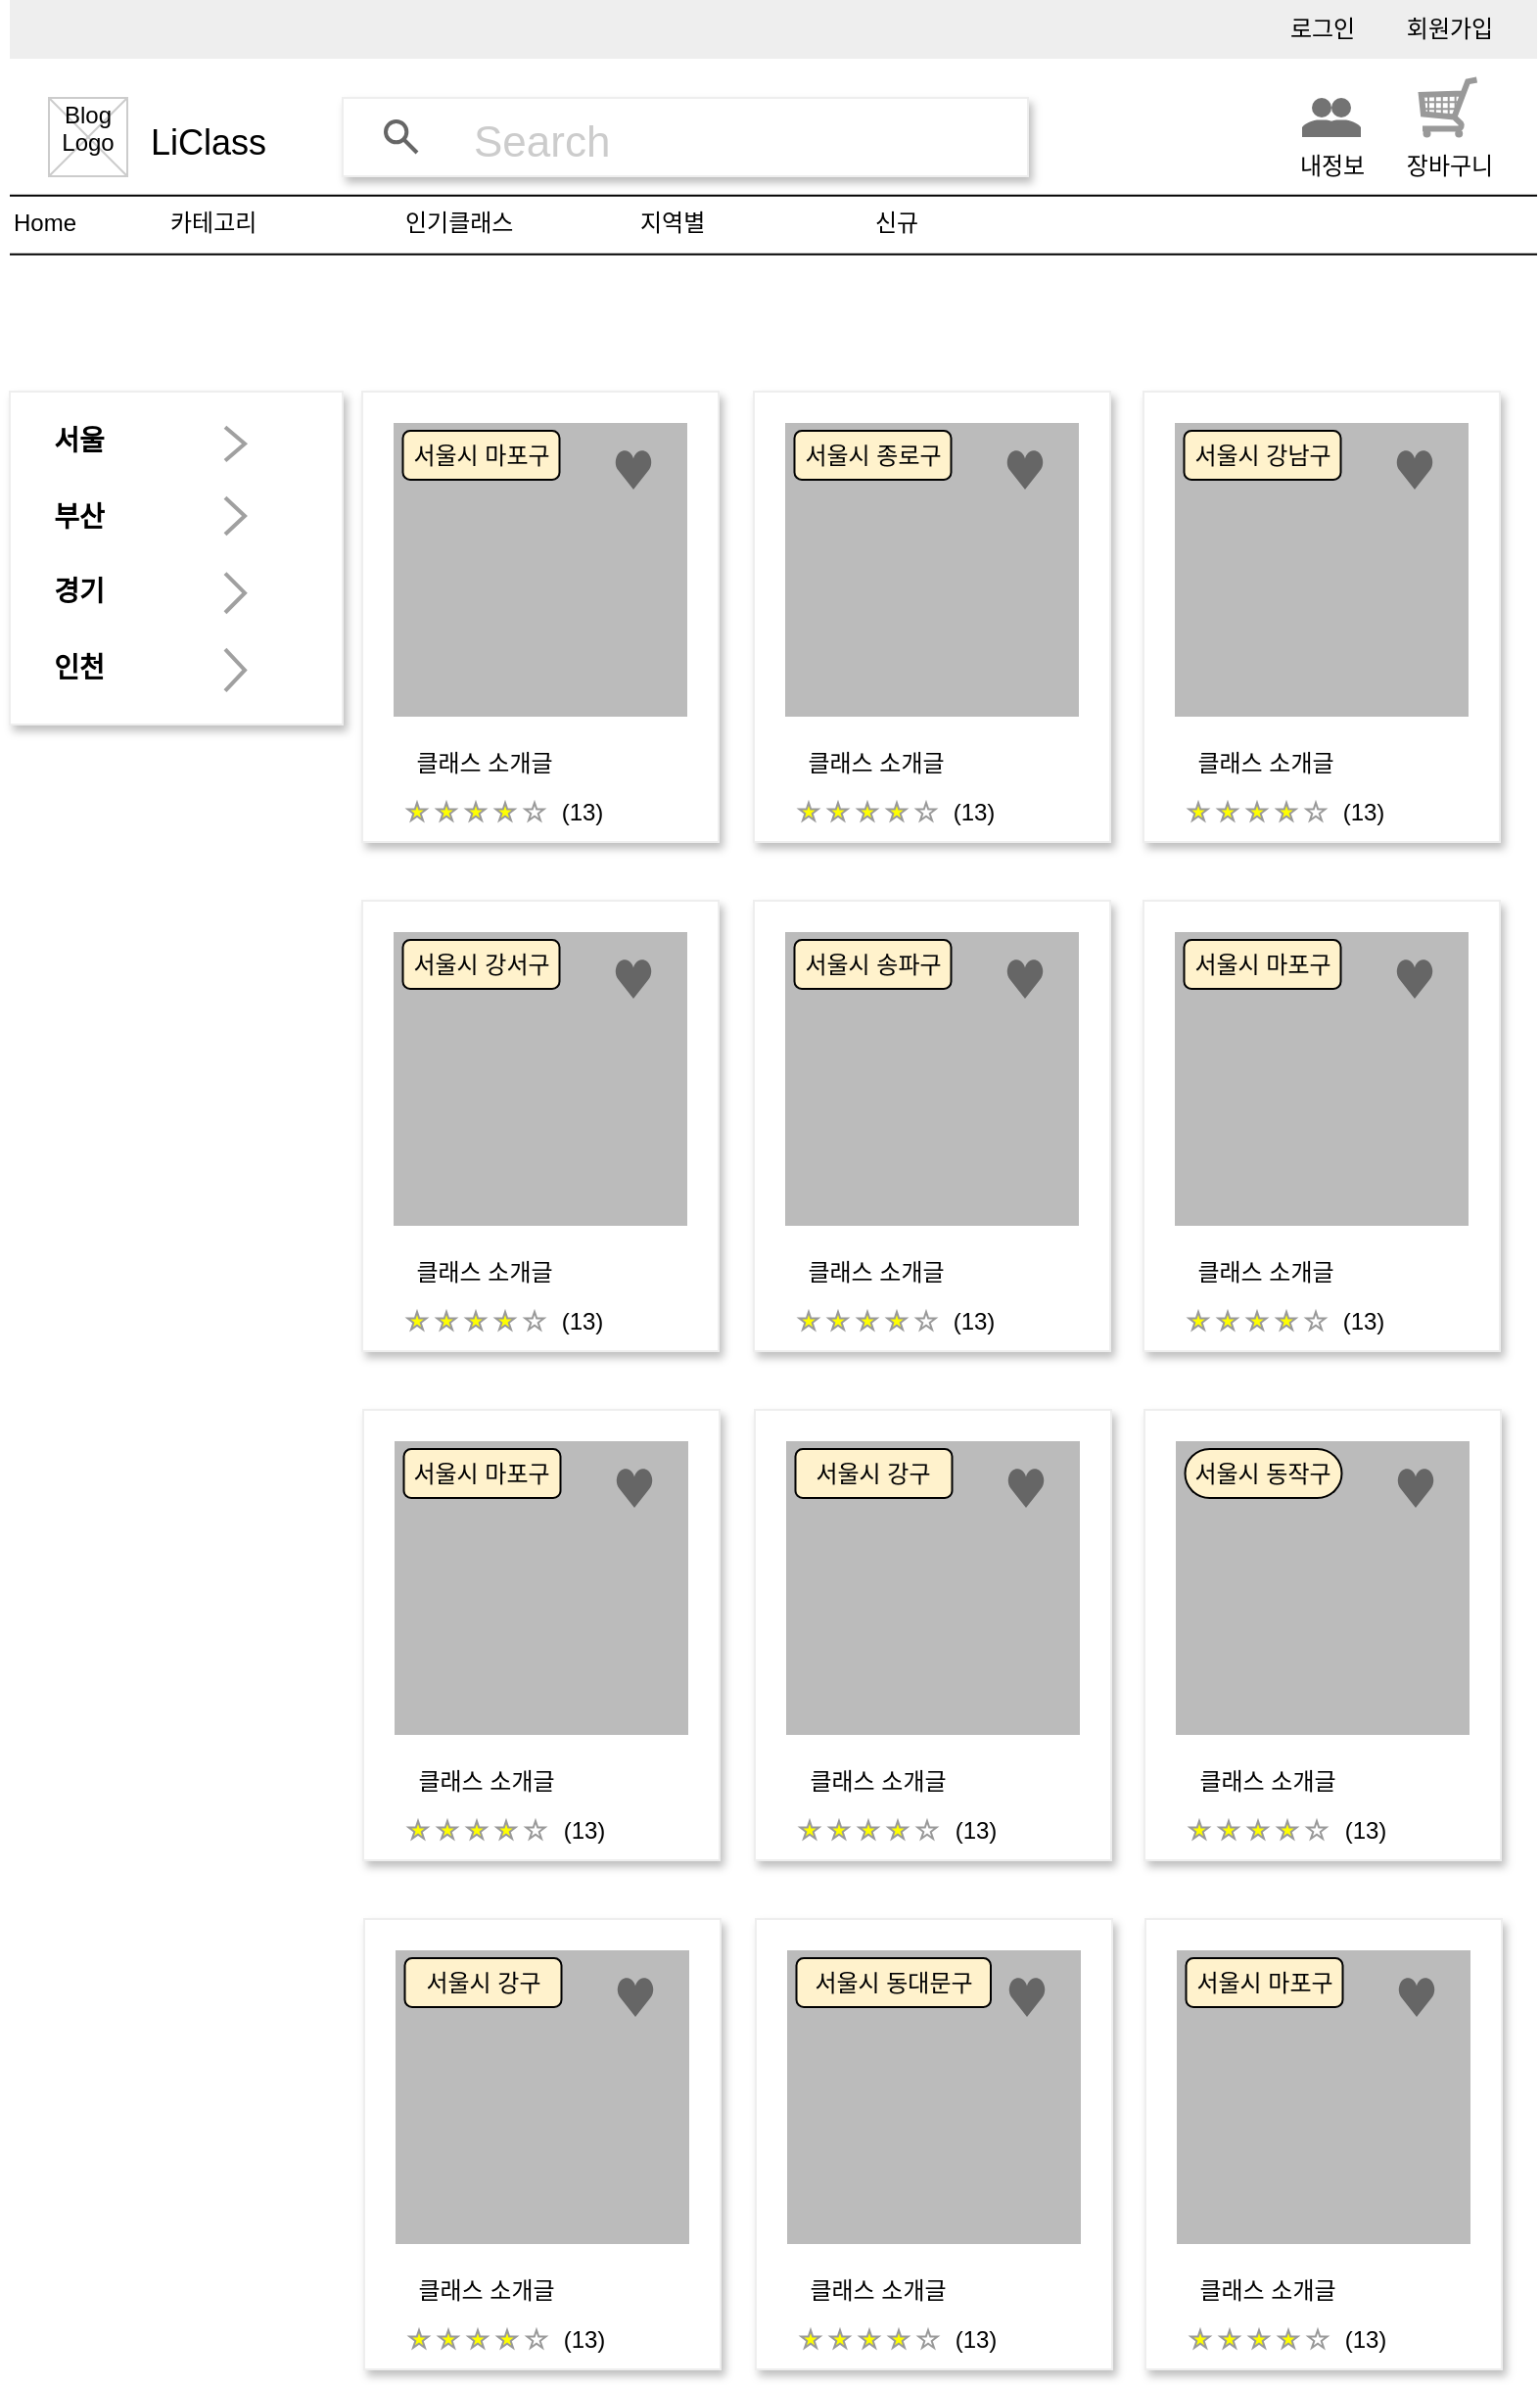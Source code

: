<mxfile version="20.8.23" type="device"><diagram name="페이지-1" id="p_2U0K8ZSQl4DggrSUpr"><mxGraphModel dx="1674" dy="788" grid="1" gridSize="10" guides="1" tooltips="1" connect="1" arrows="1" fold="1" page="1" pageScale="1" pageWidth="827" pageHeight="1169" math="0" shadow="0"><root><mxCell id="0"/><mxCell id="1" parent="0"/><mxCell id="UFVnNwuF15PvavUBU_71-1" value="LiClass" style="text;spacingTop=-5;fontSize=18;fontStyle=0" parent="1" vertex="1"><mxGeometry x="90" y="60" width="230" height="20" as="geometry"/></mxCell><mxCell id="UFVnNwuF15PvavUBU_71-2" value="" style="line;strokeWidth=1" parent="1" vertex="1"><mxGeometry x="20" y="94.83" width="780" height="10" as="geometry"/></mxCell><mxCell id="UFVnNwuF15PvavUBU_71-3" value="" style="line;strokeWidth=1" parent="1" vertex="1"><mxGeometry x="20" y="124.83" width="780" height="10" as="geometry"/></mxCell><mxCell id="UFVnNwuF15PvavUBU_71-4" value="Home" style="text;spacingTop=-5;" parent="1" vertex="1"><mxGeometry x="20" y="104.83" width="30" height="20" as="geometry"/></mxCell><mxCell id="UFVnNwuF15PvavUBU_71-5" value="신규" style="text;spacingTop=-5;" parent="1" vertex="1"><mxGeometry x="460.0" y="104.83" width="30" height="20" as="geometry"/></mxCell><mxCell id="UFVnNwuF15PvavUBU_71-6" value="" style="verticalLabelPosition=bottom;verticalAlign=top;strokeWidth=1;shape=mxgraph.mockup.graphics.iconGrid;strokeColor=#CCCCCC;gridSize=1,1;" parent="1" vertex="1"><mxGeometry x="40" y="50" width="40" height="40" as="geometry"/></mxCell><mxCell id="UFVnNwuF15PvavUBU_71-7" value="Blog &#10;Logo" style="text;spacingTop=-5;align=center" parent="1" vertex="1"><mxGeometry x="40" y="49.83" width="40" height="40" as="geometry"/></mxCell><mxCell id="UFVnNwuF15PvavUBU_71-8" value="카테고리" style="text;spacingTop=-5;" parent="1" vertex="1"><mxGeometry x="100.0" y="104.83" width="30" height="20" as="geometry"/></mxCell><mxCell id="UFVnNwuF15PvavUBU_71-9" value="인기클래스" style="text;spacingTop=-5;" parent="1" vertex="1"><mxGeometry x="220.0" y="104.83" width="30" height="20" as="geometry"/></mxCell><mxCell id="UFVnNwuF15PvavUBU_71-10" value="지역별" style="text;spacingTop=-5;" parent="1" vertex="1"><mxGeometry x="340" y="104.83" width="30" height="20" as="geometry"/></mxCell><mxCell id="UFVnNwuF15PvavUBU_71-11" value="Search" style="dashed=0;shape=rect;shadow=1;strokeColor=#eeeeee;strokeWidth=1;fillColor=#ffffff;fontSize=22;fontColor=#CCCCCC;align=left;spacingLeft=65;" parent="1" vertex="1"><mxGeometry x="190" y="50" width="350" height="40" as="geometry"/></mxCell><mxCell id="UFVnNwuF15PvavUBU_71-12" value="" style="dashed=0;shape=mxgraph.gmdl.search;strokeWidth=2;strokeColor=#666666;" parent="UFVnNwuF15PvavUBU_71-11" vertex="1"><mxGeometry y="0.5" width="16" height="16" relative="1" as="geometry"><mxPoint x="22" y="-8" as="offset"/></mxGeometry></mxCell><mxCell id="UFVnNwuF15PvavUBU_71-13" value="" style="dashed=0;aspect=fixed;verticalLabelPosition=bottom;verticalAlign=top;align=center;shape=mxgraph.gmdl.users;strokeColor=none;fillColor=#737373;shadow=0;sketch=0;" parent="1" vertex="1"><mxGeometry x="680" y="50" width="30" height="20" as="geometry"/></mxCell><mxCell id="UFVnNwuF15PvavUBU_71-14" value="" style="verticalLabelPosition=bottom;shadow=0;dashed=0;align=center;html=1;verticalAlign=top;strokeWidth=1;shape=mxgraph.mockup.misc.shoppingCart;strokeColor=#999999;" parent="1" vertex="1"><mxGeometry x="740" y="40" width="30" height="30" as="geometry"/></mxCell><mxCell id="UFVnNwuF15PvavUBU_71-15" value="내정보" style="text;html=1;align=center;verticalAlign=middle;resizable=0;points=[];autosize=1;strokeColor=none;fillColor=none;" parent="1" vertex="1"><mxGeometry x="665" y="70.0" width="60" height="30" as="geometry"/></mxCell><mxCell id="UFVnNwuF15PvavUBU_71-16" value="장바구니" style="text;html=1;align=center;verticalAlign=middle;resizable=0;points=[];autosize=1;strokeColor=none;fillColor=none;" parent="1" vertex="1"><mxGeometry x="720" y="70.0" width="70" height="30" as="geometry"/></mxCell><mxCell id="UFVnNwuF15PvavUBU_71-17" value="" style="shape=rect;fillColor=#eeeeee;strokeColor=none;" parent="1" vertex="1"><mxGeometry x="20" width="780" height="30" as="geometry"/></mxCell><mxCell id="UFVnNwuF15PvavUBU_71-18" value="로그인" style="text;html=1;align=center;verticalAlign=middle;resizable=0;points=[];autosize=1;strokeColor=none;fillColor=none;" parent="1" vertex="1"><mxGeometry x="660" width="60" height="30" as="geometry"/></mxCell><mxCell id="UFVnNwuF15PvavUBU_71-19" value="회원가입" style="text;html=1;align=center;verticalAlign=middle;resizable=0;points=[];autosize=1;strokeColor=none;fillColor=none;" parent="1" vertex="1"><mxGeometry x="720" width="70" height="30" as="geometry"/></mxCell><mxCell id="UFVnNwuF15PvavUBU_71-20" value="" style="shape=rect;fillColor=#ffffff;strokeColor=#eeeeee;shadow=1;" parent="1" vertex="1"><mxGeometry x="200" y="200" width="182" height="230" as="geometry"/></mxCell><mxCell id="UFVnNwuF15PvavUBU_71-21" value="" style="shape=rect;fillColor=#bbbbbb;strokeColor=none;" parent="UFVnNwuF15PvavUBU_71-20" vertex="1"><mxGeometry width="150" height="150" relative="1" as="geometry"><mxPoint x="16" y="16" as="offset"/></mxGeometry></mxCell><mxCell id="UFVnNwuF15PvavUBU_71-22" value="" style="dashed=0;shape=mxgraph.gmdl.heart;strokeColor=none;fillColor=#666666;" parent="UFVnNwuF15PvavUBU_71-20" vertex="1"><mxGeometry x="1" width="19" height="20" relative="1" as="geometry"><mxPoint x="-53" y="30" as="offset"/></mxGeometry></mxCell><mxCell id="UFVnNwuF15PvavUBU_71-23" value="클래스 소개글" style="text;html=1;align=center;verticalAlign=middle;resizable=0;points=[];autosize=1;strokeColor=none;fillColor=none;" parent="UFVnNwuF15PvavUBU_71-20" vertex="1"><mxGeometry x="12" y="175.002" width="100" height="30" as="geometry"/></mxCell><mxCell id="UFVnNwuF15PvavUBU_71-24" value="" style="verticalLabelPosition=bottom;verticalAlign=top;strokeWidth=1;shape=mxgraph.mockup.misc.rating;strokeColor=#999999;fillColor=#ffff00;emptyFillColor=#ffffff;grade=4;ratingScale=5;ratingStyle=star;" parent="UFVnNwuF15PvavUBU_71-20" vertex="1"><mxGeometry x="23.25" y="210" width="77.5" height="10" as="geometry"/></mxCell><mxCell id="UFVnNwuF15PvavUBU_71-25" value="(13)" style="text;html=1;align=center;verticalAlign=middle;resizable=0;points=[];autosize=1;strokeColor=none;fillColor=none;" parent="UFVnNwuF15PvavUBU_71-20" vertex="1"><mxGeometry x="92.0" y="200" width="40" height="30" as="geometry"/></mxCell><mxCell id="UFVnNwuF15PvavUBU_71-107" value="서울시 마포구" style="rounded=1;whiteSpace=wrap;html=1;fillColor=#FFF2CC;" parent="UFVnNwuF15PvavUBU_71-20" vertex="1"><mxGeometry x="20.75" y="20" width="80" height="25" as="geometry"/></mxCell><mxCell id="UFVnNwuF15PvavUBU_71-26" value="" style="shape=rect;fillColor=#ffffff;strokeColor=#eeeeee;shadow=1;" parent="1" vertex="1"><mxGeometry x="400" y="200" width="182" height="230" as="geometry"/></mxCell><mxCell id="UFVnNwuF15PvavUBU_71-27" value="" style="shape=rect;fillColor=#bbbbbb;strokeColor=none;" parent="UFVnNwuF15PvavUBU_71-26" vertex="1"><mxGeometry width="150" height="150" relative="1" as="geometry"><mxPoint x="16" y="16" as="offset"/></mxGeometry></mxCell><mxCell id="UFVnNwuF15PvavUBU_71-28" value="" style="dashed=0;shape=mxgraph.gmdl.heart;strokeColor=none;fillColor=#666666;" parent="UFVnNwuF15PvavUBU_71-26" vertex="1"><mxGeometry x="1" width="19" height="20" relative="1" as="geometry"><mxPoint x="-53" y="30" as="offset"/></mxGeometry></mxCell><mxCell id="UFVnNwuF15PvavUBU_71-29" value="클래스 소개글" style="text;html=1;align=center;verticalAlign=middle;resizable=0;points=[];autosize=1;strokeColor=none;fillColor=none;" parent="UFVnNwuF15PvavUBU_71-26" vertex="1"><mxGeometry x="12" y="175.002" width="100" height="30" as="geometry"/></mxCell><mxCell id="UFVnNwuF15PvavUBU_71-30" value="" style="verticalLabelPosition=bottom;verticalAlign=top;strokeWidth=1;shape=mxgraph.mockup.misc.rating;strokeColor=#999999;fillColor=#ffff00;emptyFillColor=#ffffff;grade=4;ratingScale=5;ratingStyle=star;" parent="UFVnNwuF15PvavUBU_71-26" vertex="1"><mxGeometry x="23.25" y="210" width="77.5" height="10" as="geometry"/></mxCell><mxCell id="UFVnNwuF15PvavUBU_71-31" value="(13)" style="text;html=1;align=center;verticalAlign=middle;resizable=0;points=[];autosize=1;strokeColor=none;fillColor=none;" parent="UFVnNwuF15PvavUBU_71-26" vertex="1"><mxGeometry x="92.0" y="200" width="40" height="30" as="geometry"/></mxCell><mxCell id="UFVnNwuF15PvavUBU_71-108" value="서울시 종로구" style="rounded=1;whiteSpace=wrap;html=1;fillColor=#FFF2CC;" parent="UFVnNwuF15PvavUBU_71-26" vertex="1"><mxGeometry x="20.75" y="20" width="80" height="25" as="geometry"/></mxCell><mxCell id="UFVnNwuF15PvavUBU_71-32" value="" style="shape=rect;fillColor=#ffffff;strokeColor=#eeeeee;shadow=1;" parent="1" vertex="1"><mxGeometry x="599" y="200" width="182" height="230" as="geometry"/></mxCell><mxCell id="UFVnNwuF15PvavUBU_71-33" value="" style="shape=rect;fillColor=#bbbbbb;strokeColor=none;" parent="UFVnNwuF15PvavUBU_71-32" vertex="1"><mxGeometry width="150" height="150" relative="1" as="geometry"><mxPoint x="16" y="16" as="offset"/></mxGeometry></mxCell><mxCell id="UFVnNwuF15PvavUBU_71-34" value="" style="dashed=0;shape=mxgraph.gmdl.heart;strokeColor=none;fillColor=#666666;" parent="UFVnNwuF15PvavUBU_71-32" vertex="1"><mxGeometry x="1" width="19" height="20" relative="1" as="geometry"><mxPoint x="-53" y="30" as="offset"/></mxGeometry></mxCell><mxCell id="UFVnNwuF15PvavUBU_71-35" value="클래스 소개글" style="text;html=1;align=center;verticalAlign=middle;resizable=0;points=[];autosize=1;strokeColor=none;fillColor=none;" parent="UFVnNwuF15PvavUBU_71-32" vertex="1"><mxGeometry x="12" y="175.002" width="100" height="30" as="geometry"/></mxCell><mxCell id="UFVnNwuF15PvavUBU_71-36" value="" style="verticalLabelPosition=bottom;verticalAlign=top;strokeWidth=1;shape=mxgraph.mockup.misc.rating;strokeColor=#999999;fillColor=#ffff00;emptyFillColor=#ffffff;grade=4;ratingScale=5;ratingStyle=star;" parent="UFVnNwuF15PvavUBU_71-32" vertex="1"><mxGeometry x="23.25" y="210" width="77.5" height="10" as="geometry"/></mxCell><mxCell id="UFVnNwuF15PvavUBU_71-37" value="(13)" style="text;html=1;align=center;verticalAlign=middle;resizable=0;points=[];autosize=1;strokeColor=none;fillColor=none;" parent="UFVnNwuF15PvavUBU_71-32" vertex="1"><mxGeometry x="92.0" y="200" width="40" height="30" as="geometry"/></mxCell><mxCell id="UFVnNwuF15PvavUBU_71-109" value="서울시 강남구" style="rounded=1;whiteSpace=wrap;html=1;fillColor=#FFF2CC;" parent="UFVnNwuF15PvavUBU_71-32" vertex="1"><mxGeometry x="20.75" y="20" width="80" height="25" as="geometry"/></mxCell><mxCell id="UFVnNwuF15PvavUBU_71-38" value="" style="perimeter=none;dashed=0;shape=rect;fillColor=#ffffff;strokeColor=#eeeeee;shadow=1;" parent="1" vertex="1"><mxGeometry x="20" y="200" width="170" height="170" as="geometry"/></mxCell><mxCell id="UFVnNwuF15PvavUBU_71-52" value="" style="shape=rect;fillColor=#ffffff;strokeColor=#eeeeee;shadow=1;" parent="1" vertex="1"><mxGeometry x="200" y="460" width="182" height="230" as="geometry"/></mxCell><mxCell id="UFVnNwuF15PvavUBU_71-53" value="" style="shape=rect;fillColor=#bbbbbb;strokeColor=none;" parent="UFVnNwuF15PvavUBU_71-52" vertex="1"><mxGeometry width="150" height="150" relative="1" as="geometry"><mxPoint x="16" y="16" as="offset"/></mxGeometry></mxCell><mxCell id="UFVnNwuF15PvavUBU_71-54" value="" style="dashed=0;shape=mxgraph.gmdl.heart;strokeColor=none;fillColor=#666666;" parent="UFVnNwuF15PvavUBU_71-52" vertex="1"><mxGeometry x="1" width="19" height="20" relative="1" as="geometry"><mxPoint x="-53" y="30" as="offset"/></mxGeometry></mxCell><mxCell id="UFVnNwuF15PvavUBU_71-55" value="클래스 소개글" style="text;html=1;align=center;verticalAlign=middle;resizable=0;points=[];autosize=1;strokeColor=none;fillColor=none;" parent="UFVnNwuF15PvavUBU_71-52" vertex="1"><mxGeometry x="12" y="175.002" width="100" height="30" as="geometry"/></mxCell><mxCell id="UFVnNwuF15PvavUBU_71-56" value="" style="verticalLabelPosition=bottom;verticalAlign=top;strokeWidth=1;shape=mxgraph.mockup.misc.rating;strokeColor=#999999;fillColor=#ffff00;emptyFillColor=#ffffff;grade=4;ratingScale=5;ratingStyle=star;" parent="UFVnNwuF15PvavUBU_71-52" vertex="1"><mxGeometry x="23.25" y="210" width="77.5" height="10" as="geometry"/></mxCell><mxCell id="UFVnNwuF15PvavUBU_71-57" value="(13)" style="text;html=1;align=center;verticalAlign=middle;resizable=0;points=[];autosize=1;strokeColor=none;fillColor=none;" parent="UFVnNwuF15PvavUBU_71-52" vertex="1"><mxGeometry x="92.0" y="200" width="40" height="30" as="geometry"/></mxCell><mxCell id="UFVnNwuF15PvavUBU_71-110" value="서울시 강서구" style="rounded=1;whiteSpace=wrap;html=1;fillColor=#FFF2CC;" parent="UFVnNwuF15PvavUBU_71-52" vertex="1"><mxGeometry x="20.75" y="20" width="80" height="25" as="geometry"/></mxCell><mxCell id="UFVnNwuF15PvavUBU_71-58" value="" style="shape=rect;fillColor=#ffffff;strokeColor=#eeeeee;shadow=1;" parent="1" vertex="1"><mxGeometry x="400" y="460" width="182" height="230" as="geometry"/></mxCell><mxCell id="UFVnNwuF15PvavUBU_71-59" value="" style="shape=rect;fillColor=#bbbbbb;strokeColor=none;" parent="UFVnNwuF15PvavUBU_71-58" vertex="1"><mxGeometry width="150" height="150" relative="1" as="geometry"><mxPoint x="16" y="16" as="offset"/></mxGeometry></mxCell><mxCell id="UFVnNwuF15PvavUBU_71-60" value="" style="dashed=0;shape=mxgraph.gmdl.heart;strokeColor=none;fillColor=#666666;" parent="UFVnNwuF15PvavUBU_71-58" vertex="1"><mxGeometry x="1" width="19" height="20" relative="1" as="geometry"><mxPoint x="-53" y="30" as="offset"/></mxGeometry></mxCell><mxCell id="UFVnNwuF15PvavUBU_71-61" value="클래스 소개글" style="text;html=1;align=center;verticalAlign=middle;resizable=0;points=[];autosize=1;strokeColor=none;fillColor=none;" parent="UFVnNwuF15PvavUBU_71-58" vertex="1"><mxGeometry x="12" y="175.002" width="100" height="30" as="geometry"/></mxCell><mxCell id="UFVnNwuF15PvavUBU_71-62" value="" style="verticalLabelPosition=bottom;verticalAlign=top;strokeWidth=1;shape=mxgraph.mockup.misc.rating;strokeColor=#999999;fillColor=#ffff00;emptyFillColor=#ffffff;grade=4;ratingScale=5;ratingStyle=star;" parent="UFVnNwuF15PvavUBU_71-58" vertex="1"><mxGeometry x="23.25" y="210" width="77.5" height="10" as="geometry"/></mxCell><mxCell id="UFVnNwuF15PvavUBU_71-63" value="(13)" style="text;html=1;align=center;verticalAlign=middle;resizable=0;points=[];autosize=1;strokeColor=none;fillColor=none;" parent="UFVnNwuF15PvavUBU_71-58" vertex="1"><mxGeometry x="92.0" y="200" width="40" height="30" as="geometry"/></mxCell><mxCell id="UFVnNwuF15PvavUBU_71-111" value="서울시 송파구" style="rounded=1;whiteSpace=wrap;html=1;fillColor=#FFF2CC;" parent="UFVnNwuF15PvavUBU_71-58" vertex="1"><mxGeometry x="20.75" y="20" width="80" height="25" as="geometry"/></mxCell><mxCell id="UFVnNwuF15PvavUBU_71-64" value="" style="shape=rect;fillColor=#ffffff;strokeColor=#eeeeee;shadow=1;" parent="1" vertex="1"><mxGeometry x="599" y="460" width="182" height="230" as="geometry"/></mxCell><mxCell id="UFVnNwuF15PvavUBU_71-65" value="" style="shape=rect;fillColor=#bbbbbb;strokeColor=none;" parent="UFVnNwuF15PvavUBU_71-64" vertex="1"><mxGeometry width="150" height="150" relative="1" as="geometry"><mxPoint x="16" y="16" as="offset"/></mxGeometry></mxCell><mxCell id="UFVnNwuF15PvavUBU_71-66" value="" style="dashed=0;shape=mxgraph.gmdl.heart;strokeColor=none;fillColor=#666666;" parent="UFVnNwuF15PvavUBU_71-64" vertex="1"><mxGeometry x="1" width="19" height="20" relative="1" as="geometry"><mxPoint x="-53" y="30" as="offset"/></mxGeometry></mxCell><mxCell id="UFVnNwuF15PvavUBU_71-67" value="클래스 소개글" style="text;html=1;align=center;verticalAlign=middle;resizable=0;points=[];autosize=1;strokeColor=none;fillColor=none;" parent="UFVnNwuF15PvavUBU_71-64" vertex="1"><mxGeometry x="12" y="175.002" width="100" height="30" as="geometry"/></mxCell><mxCell id="UFVnNwuF15PvavUBU_71-68" value="" style="verticalLabelPosition=bottom;verticalAlign=top;strokeWidth=1;shape=mxgraph.mockup.misc.rating;strokeColor=#999999;fillColor=#ffff00;emptyFillColor=#ffffff;grade=4;ratingScale=5;ratingStyle=star;" parent="UFVnNwuF15PvavUBU_71-64" vertex="1"><mxGeometry x="23.25" y="210" width="77.5" height="10" as="geometry"/></mxCell><mxCell id="UFVnNwuF15PvavUBU_71-69" value="(13)" style="text;html=1;align=center;verticalAlign=middle;resizable=0;points=[];autosize=1;strokeColor=none;fillColor=none;" parent="UFVnNwuF15PvavUBU_71-64" vertex="1"><mxGeometry x="92.0" y="200" width="40" height="30" as="geometry"/></mxCell><mxCell id="UFVnNwuF15PvavUBU_71-112" value="서울시 마포구" style="rounded=1;whiteSpace=wrap;html=1;fillColor=#FFF2CC;" parent="UFVnNwuF15PvavUBU_71-64" vertex="1"><mxGeometry x="20.75" y="20" width="80" height="25" as="geometry"/></mxCell><mxCell id="UFVnNwuF15PvavUBU_71-70" value="" style="shape=rect;fillColor=#ffffff;strokeColor=#eeeeee;shadow=1;" parent="1" vertex="1"><mxGeometry x="200.5" y="720" width="182" height="230" as="geometry"/></mxCell><mxCell id="UFVnNwuF15PvavUBU_71-71" value="" style="shape=rect;fillColor=#bbbbbb;strokeColor=none;" parent="UFVnNwuF15PvavUBU_71-70" vertex="1"><mxGeometry width="150" height="150" relative="1" as="geometry"><mxPoint x="16" y="16" as="offset"/></mxGeometry></mxCell><mxCell id="UFVnNwuF15PvavUBU_71-72" value="" style="dashed=0;shape=mxgraph.gmdl.heart;strokeColor=none;fillColor=#666666;" parent="UFVnNwuF15PvavUBU_71-70" vertex="1"><mxGeometry x="1" width="19" height="20" relative="1" as="geometry"><mxPoint x="-53" y="30" as="offset"/></mxGeometry></mxCell><mxCell id="UFVnNwuF15PvavUBU_71-73" value="클래스 소개글" style="text;html=1;align=center;verticalAlign=middle;resizable=0;points=[];autosize=1;strokeColor=none;fillColor=none;" parent="UFVnNwuF15PvavUBU_71-70" vertex="1"><mxGeometry x="12" y="175.002" width="100" height="30" as="geometry"/></mxCell><mxCell id="UFVnNwuF15PvavUBU_71-74" value="" style="verticalLabelPosition=bottom;verticalAlign=top;strokeWidth=1;shape=mxgraph.mockup.misc.rating;strokeColor=#999999;fillColor=#ffff00;emptyFillColor=#ffffff;grade=4;ratingScale=5;ratingStyle=star;" parent="UFVnNwuF15PvavUBU_71-70" vertex="1"><mxGeometry x="23.25" y="210" width="77.5" height="10" as="geometry"/></mxCell><mxCell id="UFVnNwuF15PvavUBU_71-75" value="(13)" style="text;html=1;align=center;verticalAlign=middle;resizable=0;points=[];autosize=1;strokeColor=none;fillColor=none;" parent="UFVnNwuF15PvavUBU_71-70" vertex="1"><mxGeometry x="92.0" y="200" width="40" height="30" as="geometry"/></mxCell><mxCell id="UFVnNwuF15PvavUBU_71-113" value="서울시 마포구" style="rounded=1;whiteSpace=wrap;html=1;fillColor=#FFF2CC;" parent="UFVnNwuF15PvavUBU_71-70" vertex="1"><mxGeometry x="20.75" y="20" width="80" height="25" as="geometry"/></mxCell><mxCell id="UFVnNwuF15PvavUBU_71-76" value="" style="shape=rect;fillColor=#ffffff;strokeColor=#eeeeee;shadow=1;" parent="1" vertex="1"><mxGeometry x="400.5" y="720" width="182" height="230" as="geometry"/></mxCell><mxCell id="UFVnNwuF15PvavUBU_71-77" value="" style="shape=rect;fillColor=#bbbbbb;strokeColor=none;" parent="UFVnNwuF15PvavUBU_71-76" vertex="1"><mxGeometry width="150" height="150" relative="1" as="geometry"><mxPoint x="16" y="16" as="offset"/></mxGeometry></mxCell><mxCell id="UFVnNwuF15PvavUBU_71-78" value="" style="dashed=0;shape=mxgraph.gmdl.heart;strokeColor=none;fillColor=#666666;" parent="UFVnNwuF15PvavUBU_71-76" vertex="1"><mxGeometry x="1" width="19" height="20" relative="1" as="geometry"><mxPoint x="-53" y="30" as="offset"/></mxGeometry></mxCell><mxCell id="UFVnNwuF15PvavUBU_71-79" value="클래스 소개글" style="text;html=1;align=center;verticalAlign=middle;resizable=0;points=[];autosize=1;strokeColor=none;fillColor=none;" parent="UFVnNwuF15PvavUBU_71-76" vertex="1"><mxGeometry x="12" y="175.002" width="100" height="30" as="geometry"/></mxCell><mxCell id="UFVnNwuF15PvavUBU_71-80" value="" style="verticalLabelPosition=bottom;verticalAlign=top;strokeWidth=1;shape=mxgraph.mockup.misc.rating;strokeColor=#999999;fillColor=#ffff00;emptyFillColor=#ffffff;grade=4;ratingScale=5;ratingStyle=star;" parent="UFVnNwuF15PvavUBU_71-76" vertex="1"><mxGeometry x="23.25" y="210" width="77.5" height="10" as="geometry"/></mxCell><mxCell id="UFVnNwuF15PvavUBU_71-81" value="(13)" style="text;html=1;align=center;verticalAlign=middle;resizable=0;points=[];autosize=1;strokeColor=none;fillColor=none;" parent="UFVnNwuF15PvavUBU_71-76" vertex="1"><mxGeometry x="92.0" y="200" width="40" height="30" as="geometry"/></mxCell><mxCell id="UFVnNwuF15PvavUBU_71-114" value="서울시 강구" style="rounded=1;whiteSpace=wrap;html=1;fillColor=#FFF2CC;" parent="UFVnNwuF15PvavUBU_71-76" vertex="1"><mxGeometry x="20.75" y="20" width="80" height="25" as="geometry"/></mxCell><mxCell id="UFVnNwuF15PvavUBU_71-82" value="" style="shape=rect;fillColor=#ffffff;strokeColor=#eeeeee;shadow=1;" parent="1" vertex="1"><mxGeometry x="599.5" y="720" width="182" height="230" as="geometry"/></mxCell><mxCell id="UFVnNwuF15PvavUBU_71-83" value="" style="shape=rect;fillColor=#bbbbbb;strokeColor=none;" parent="UFVnNwuF15PvavUBU_71-82" vertex="1"><mxGeometry width="150" height="150" relative="1" as="geometry"><mxPoint x="16" y="16" as="offset"/></mxGeometry></mxCell><mxCell id="UFVnNwuF15PvavUBU_71-84" value="" style="dashed=0;shape=mxgraph.gmdl.heart;strokeColor=none;fillColor=#666666;" parent="UFVnNwuF15PvavUBU_71-82" vertex="1"><mxGeometry x="1" width="19" height="20" relative="1" as="geometry"><mxPoint x="-53" y="30" as="offset"/></mxGeometry></mxCell><mxCell id="UFVnNwuF15PvavUBU_71-85" value="클래스 소개글" style="text;html=1;align=center;verticalAlign=middle;resizable=0;points=[];autosize=1;strokeColor=none;fillColor=none;" parent="UFVnNwuF15PvavUBU_71-82" vertex="1"><mxGeometry x="12" y="175.002" width="100" height="30" as="geometry"/></mxCell><mxCell id="UFVnNwuF15PvavUBU_71-86" value="" style="verticalLabelPosition=bottom;verticalAlign=top;strokeWidth=1;shape=mxgraph.mockup.misc.rating;strokeColor=#999999;fillColor=#ffff00;emptyFillColor=#ffffff;grade=4;ratingScale=5;ratingStyle=star;" parent="UFVnNwuF15PvavUBU_71-82" vertex="1"><mxGeometry x="23.25" y="210" width="77.5" height="10" as="geometry"/></mxCell><mxCell id="UFVnNwuF15PvavUBU_71-87" value="(13)" style="text;html=1;align=center;verticalAlign=middle;resizable=0;points=[];autosize=1;strokeColor=none;fillColor=none;" parent="UFVnNwuF15PvavUBU_71-82" vertex="1"><mxGeometry x="92.0" y="200" width="40" height="30" as="geometry"/></mxCell><mxCell id="UFVnNwuF15PvavUBU_71-115" value="서울시 동작구" style="rounded=1;whiteSpace=wrap;html=1;fillColor=#FFF2CC;arcSize=50;" parent="UFVnNwuF15PvavUBU_71-82" vertex="1"><mxGeometry x="20.75" y="20" width="80" height="25" as="geometry"/></mxCell><mxCell id="UFVnNwuF15PvavUBU_71-88" value="" style="shape=rect;fillColor=#ffffff;strokeColor=#eeeeee;shadow=1;" parent="1" vertex="1"><mxGeometry x="201" y="980" width="182" height="230" as="geometry"/></mxCell><mxCell id="UFVnNwuF15PvavUBU_71-89" value="" style="shape=rect;fillColor=#bbbbbb;strokeColor=none;" parent="UFVnNwuF15PvavUBU_71-88" vertex="1"><mxGeometry width="150" height="150" relative="1" as="geometry"><mxPoint x="16" y="16" as="offset"/></mxGeometry></mxCell><mxCell id="UFVnNwuF15PvavUBU_71-90" value="" style="dashed=0;shape=mxgraph.gmdl.heart;strokeColor=none;fillColor=#666666;" parent="UFVnNwuF15PvavUBU_71-88" vertex="1"><mxGeometry x="1" width="19" height="20" relative="1" as="geometry"><mxPoint x="-53" y="30" as="offset"/></mxGeometry></mxCell><mxCell id="UFVnNwuF15PvavUBU_71-91" value="클래스 소개글" style="text;html=1;align=center;verticalAlign=middle;resizable=0;points=[];autosize=1;strokeColor=none;fillColor=none;" parent="UFVnNwuF15PvavUBU_71-88" vertex="1"><mxGeometry x="12" y="175.002" width="100" height="30" as="geometry"/></mxCell><mxCell id="UFVnNwuF15PvavUBU_71-92" value="" style="verticalLabelPosition=bottom;verticalAlign=top;strokeWidth=1;shape=mxgraph.mockup.misc.rating;strokeColor=#999999;fillColor=#ffff00;emptyFillColor=#ffffff;grade=4;ratingScale=5;ratingStyle=star;" parent="UFVnNwuF15PvavUBU_71-88" vertex="1"><mxGeometry x="23.25" y="210" width="77.5" height="10" as="geometry"/></mxCell><mxCell id="UFVnNwuF15PvavUBU_71-93" value="(13)" style="text;html=1;align=center;verticalAlign=middle;resizable=0;points=[];autosize=1;strokeColor=none;fillColor=none;" parent="UFVnNwuF15PvavUBU_71-88" vertex="1"><mxGeometry x="92.0" y="200" width="40" height="30" as="geometry"/></mxCell><mxCell id="UFVnNwuF15PvavUBU_71-116" value="서울시 강구" style="rounded=1;whiteSpace=wrap;html=1;fillColor=#FFF2CC;" parent="UFVnNwuF15PvavUBU_71-88" vertex="1"><mxGeometry x="20.75" y="20" width="80" height="25" as="geometry"/></mxCell><mxCell id="UFVnNwuF15PvavUBU_71-94" value="" style="shape=rect;fillColor=#ffffff;strokeColor=#eeeeee;shadow=1;" parent="1" vertex="1"><mxGeometry x="401" y="980" width="182" height="230" as="geometry"/></mxCell><mxCell id="UFVnNwuF15PvavUBU_71-95" value="" style="shape=rect;fillColor=#bbbbbb;strokeColor=none;" parent="UFVnNwuF15PvavUBU_71-94" vertex="1"><mxGeometry width="150" height="150" relative="1" as="geometry"><mxPoint x="16" y="16" as="offset"/></mxGeometry></mxCell><mxCell id="UFVnNwuF15PvavUBU_71-96" value="" style="dashed=0;shape=mxgraph.gmdl.heart;strokeColor=none;fillColor=#666666;" parent="UFVnNwuF15PvavUBU_71-94" vertex="1"><mxGeometry x="1" width="19" height="20" relative="1" as="geometry"><mxPoint x="-53" y="30" as="offset"/></mxGeometry></mxCell><mxCell id="UFVnNwuF15PvavUBU_71-97" value="클래스 소개글" style="text;html=1;align=center;verticalAlign=middle;resizable=0;points=[];autosize=1;strokeColor=none;fillColor=none;" parent="UFVnNwuF15PvavUBU_71-94" vertex="1"><mxGeometry x="12" y="175.002" width="100" height="30" as="geometry"/></mxCell><mxCell id="UFVnNwuF15PvavUBU_71-98" value="" style="verticalLabelPosition=bottom;verticalAlign=top;strokeWidth=1;shape=mxgraph.mockup.misc.rating;strokeColor=#999999;fillColor=#ffff00;emptyFillColor=#ffffff;grade=4;ratingScale=5;ratingStyle=star;" parent="UFVnNwuF15PvavUBU_71-94" vertex="1"><mxGeometry x="23.25" y="210" width="77.5" height="10" as="geometry"/></mxCell><mxCell id="UFVnNwuF15PvavUBU_71-99" value="(13)" style="text;html=1;align=center;verticalAlign=middle;resizable=0;points=[];autosize=1;strokeColor=none;fillColor=none;" parent="UFVnNwuF15PvavUBU_71-94" vertex="1"><mxGeometry x="92.0" y="200" width="40" height="30" as="geometry"/></mxCell><mxCell id="UFVnNwuF15PvavUBU_71-117" value="서울시 동대문구" style="rounded=1;whiteSpace=wrap;html=1;fillColor=#FFF2CC;" parent="UFVnNwuF15PvavUBU_71-94" vertex="1"><mxGeometry x="20.75" y="20" width="99.25" height="25" as="geometry"/></mxCell><mxCell id="UFVnNwuF15PvavUBU_71-100" value="" style="shape=rect;fillColor=#ffffff;strokeColor=#eeeeee;shadow=1;" parent="1" vertex="1"><mxGeometry x="600" y="980" width="182" height="230" as="geometry"/></mxCell><mxCell id="UFVnNwuF15PvavUBU_71-101" value="" style="shape=rect;fillColor=#bbbbbb;strokeColor=none;" parent="UFVnNwuF15PvavUBU_71-100" vertex="1"><mxGeometry width="150" height="150" relative="1" as="geometry"><mxPoint x="16" y="16" as="offset"/></mxGeometry></mxCell><mxCell id="UFVnNwuF15PvavUBU_71-102" value="" style="dashed=0;shape=mxgraph.gmdl.heart;strokeColor=none;fillColor=#666666;" parent="UFVnNwuF15PvavUBU_71-100" vertex="1"><mxGeometry x="1" width="19" height="20" relative="1" as="geometry"><mxPoint x="-53" y="30" as="offset"/></mxGeometry></mxCell><mxCell id="UFVnNwuF15PvavUBU_71-103" value="클래스 소개글" style="text;html=1;align=center;verticalAlign=middle;resizable=0;points=[];autosize=1;strokeColor=none;fillColor=none;" parent="UFVnNwuF15PvavUBU_71-100" vertex="1"><mxGeometry x="12" y="175.002" width="100" height="30" as="geometry"/></mxCell><mxCell id="UFVnNwuF15PvavUBU_71-104" value="" style="verticalLabelPosition=bottom;verticalAlign=top;strokeWidth=1;shape=mxgraph.mockup.misc.rating;strokeColor=#999999;fillColor=#ffff00;emptyFillColor=#ffffff;grade=4;ratingScale=5;ratingStyle=star;" parent="UFVnNwuF15PvavUBU_71-100" vertex="1"><mxGeometry x="23.25" y="210" width="77.5" height="10" as="geometry"/></mxCell><mxCell id="UFVnNwuF15PvavUBU_71-105" value="(13)" style="text;html=1;align=center;verticalAlign=middle;resizable=0;points=[];autosize=1;strokeColor=none;fillColor=none;" parent="UFVnNwuF15PvavUBU_71-100" vertex="1"><mxGeometry x="92.0" y="200" width="40" height="30" as="geometry"/></mxCell><mxCell id="UFVnNwuF15PvavUBU_71-118" value="서울시 마포구" style="rounded=1;whiteSpace=wrap;html=1;fillColor=#FFF2CC;" parent="UFVnNwuF15PvavUBU_71-100" vertex="1"><mxGeometry x="20.75" y="20" width="80" height="25" as="geometry"/></mxCell><mxCell id="bqL_oQfostcTe-Gjm0FG-1" value="&lt;font style=&quot;font-size: 14px;&quot;&gt;&lt;b&gt;서울&lt;/b&gt;&lt;/font&gt;" style="text;html=1;align=center;verticalAlign=middle;resizable=0;points=[];autosize=1;strokeColor=none;fillColor=none;" vertex="1" parent="1"><mxGeometry x="30" y="209.998" width="50" height="30" as="geometry"/></mxCell><mxCell id="bqL_oQfostcTe-Gjm0FG-2" value="&lt;font style=&quot;font-size: 14px;&quot;&gt;&lt;b&gt;부산&lt;/b&gt;&lt;/font&gt;" style="text;html=1;align=center;verticalAlign=middle;resizable=0;points=[];autosize=1;strokeColor=none;fillColor=none;" vertex="1" parent="1"><mxGeometry x="30" y="248.708" width="50" height="30" as="geometry"/></mxCell><mxCell id="bqL_oQfostcTe-Gjm0FG-3" value="&lt;font style=&quot;font-size: 14px;&quot;&gt;&lt;b&gt;경기&lt;/b&gt;&lt;/font&gt;" style="text;html=1;align=center;verticalAlign=middle;resizable=0;points=[];autosize=1;strokeColor=none;fillColor=none;" vertex="1" parent="1"><mxGeometry x="30" y="287.418" width="50" height="30" as="geometry"/></mxCell><mxCell id="bqL_oQfostcTe-Gjm0FG-4" value="&lt;font style=&quot;font-size: 14px;&quot;&gt;&lt;b&gt;인천&lt;/b&gt;&lt;/font&gt;" style="text;html=1;align=center;verticalAlign=middle;resizable=0;points=[];autosize=1;strokeColor=none;fillColor=none;" vertex="1" parent="1"><mxGeometry x="30" y="326.127" width="50" height="30" as="geometry"/></mxCell><mxCell id="bqL_oQfostcTe-Gjm0FG-5" value="" style="html=1;verticalLabelPosition=bottom;labelBackgroundColor=#ffffff;verticalAlign=top;shadow=0;dashed=0;strokeWidth=2;shape=mxgraph.ios7.misc.more;strokeColor=#a0a0a0;direction=east;" vertex="1" parent="1"><mxGeometry x="130" y="218.085" width="10" height="17.167" as="geometry"/></mxCell><mxCell id="bqL_oQfostcTe-Gjm0FG-6" value="" style="html=1;verticalLabelPosition=bottom;labelBackgroundColor=#ffffff;verticalAlign=top;shadow=0;dashed=0;strokeWidth=2;shape=mxgraph.ios7.misc.more;strokeColor=#a0a0a0;direction=east;" vertex="1" parent="1"><mxGeometry x="130" y="254.11" width="10" height="18.75" as="geometry"/></mxCell><mxCell id="bqL_oQfostcTe-Gjm0FG-7" value="" style="html=1;verticalLabelPosition=bottom;labelBackgroundColor=#ffffff;verticalAlign=top;shadow=0;dashed=0;strokeWidth=2;shape=mxgraph.ios7.misc.more;strokeColor=#a0a0a0;direction=east;" vertex="1" parent="1"><mxGeometry x="130" y="292.81" width="10" height="20.05" as="geometry"/></mxCell><mxCell id="bqL_oQfostcTe-Gjm0FG-8" value="" style="html=1;verticalLabelPosition=bottom;labelBackgroundColor=#ffffff;verticalAlign=top;shadow=0;dashed=0;strokeWidth=2;shape=mxgraph.ios7.misc.more;strokeColor=#a0a0a0;direction=east;" vertex="1" parent="1"><mxGeometry x="130" y="331.52" width="10" height="21.34" as="geometry"/></mxCell></root></mxGraphModel></diagram></mxfile>